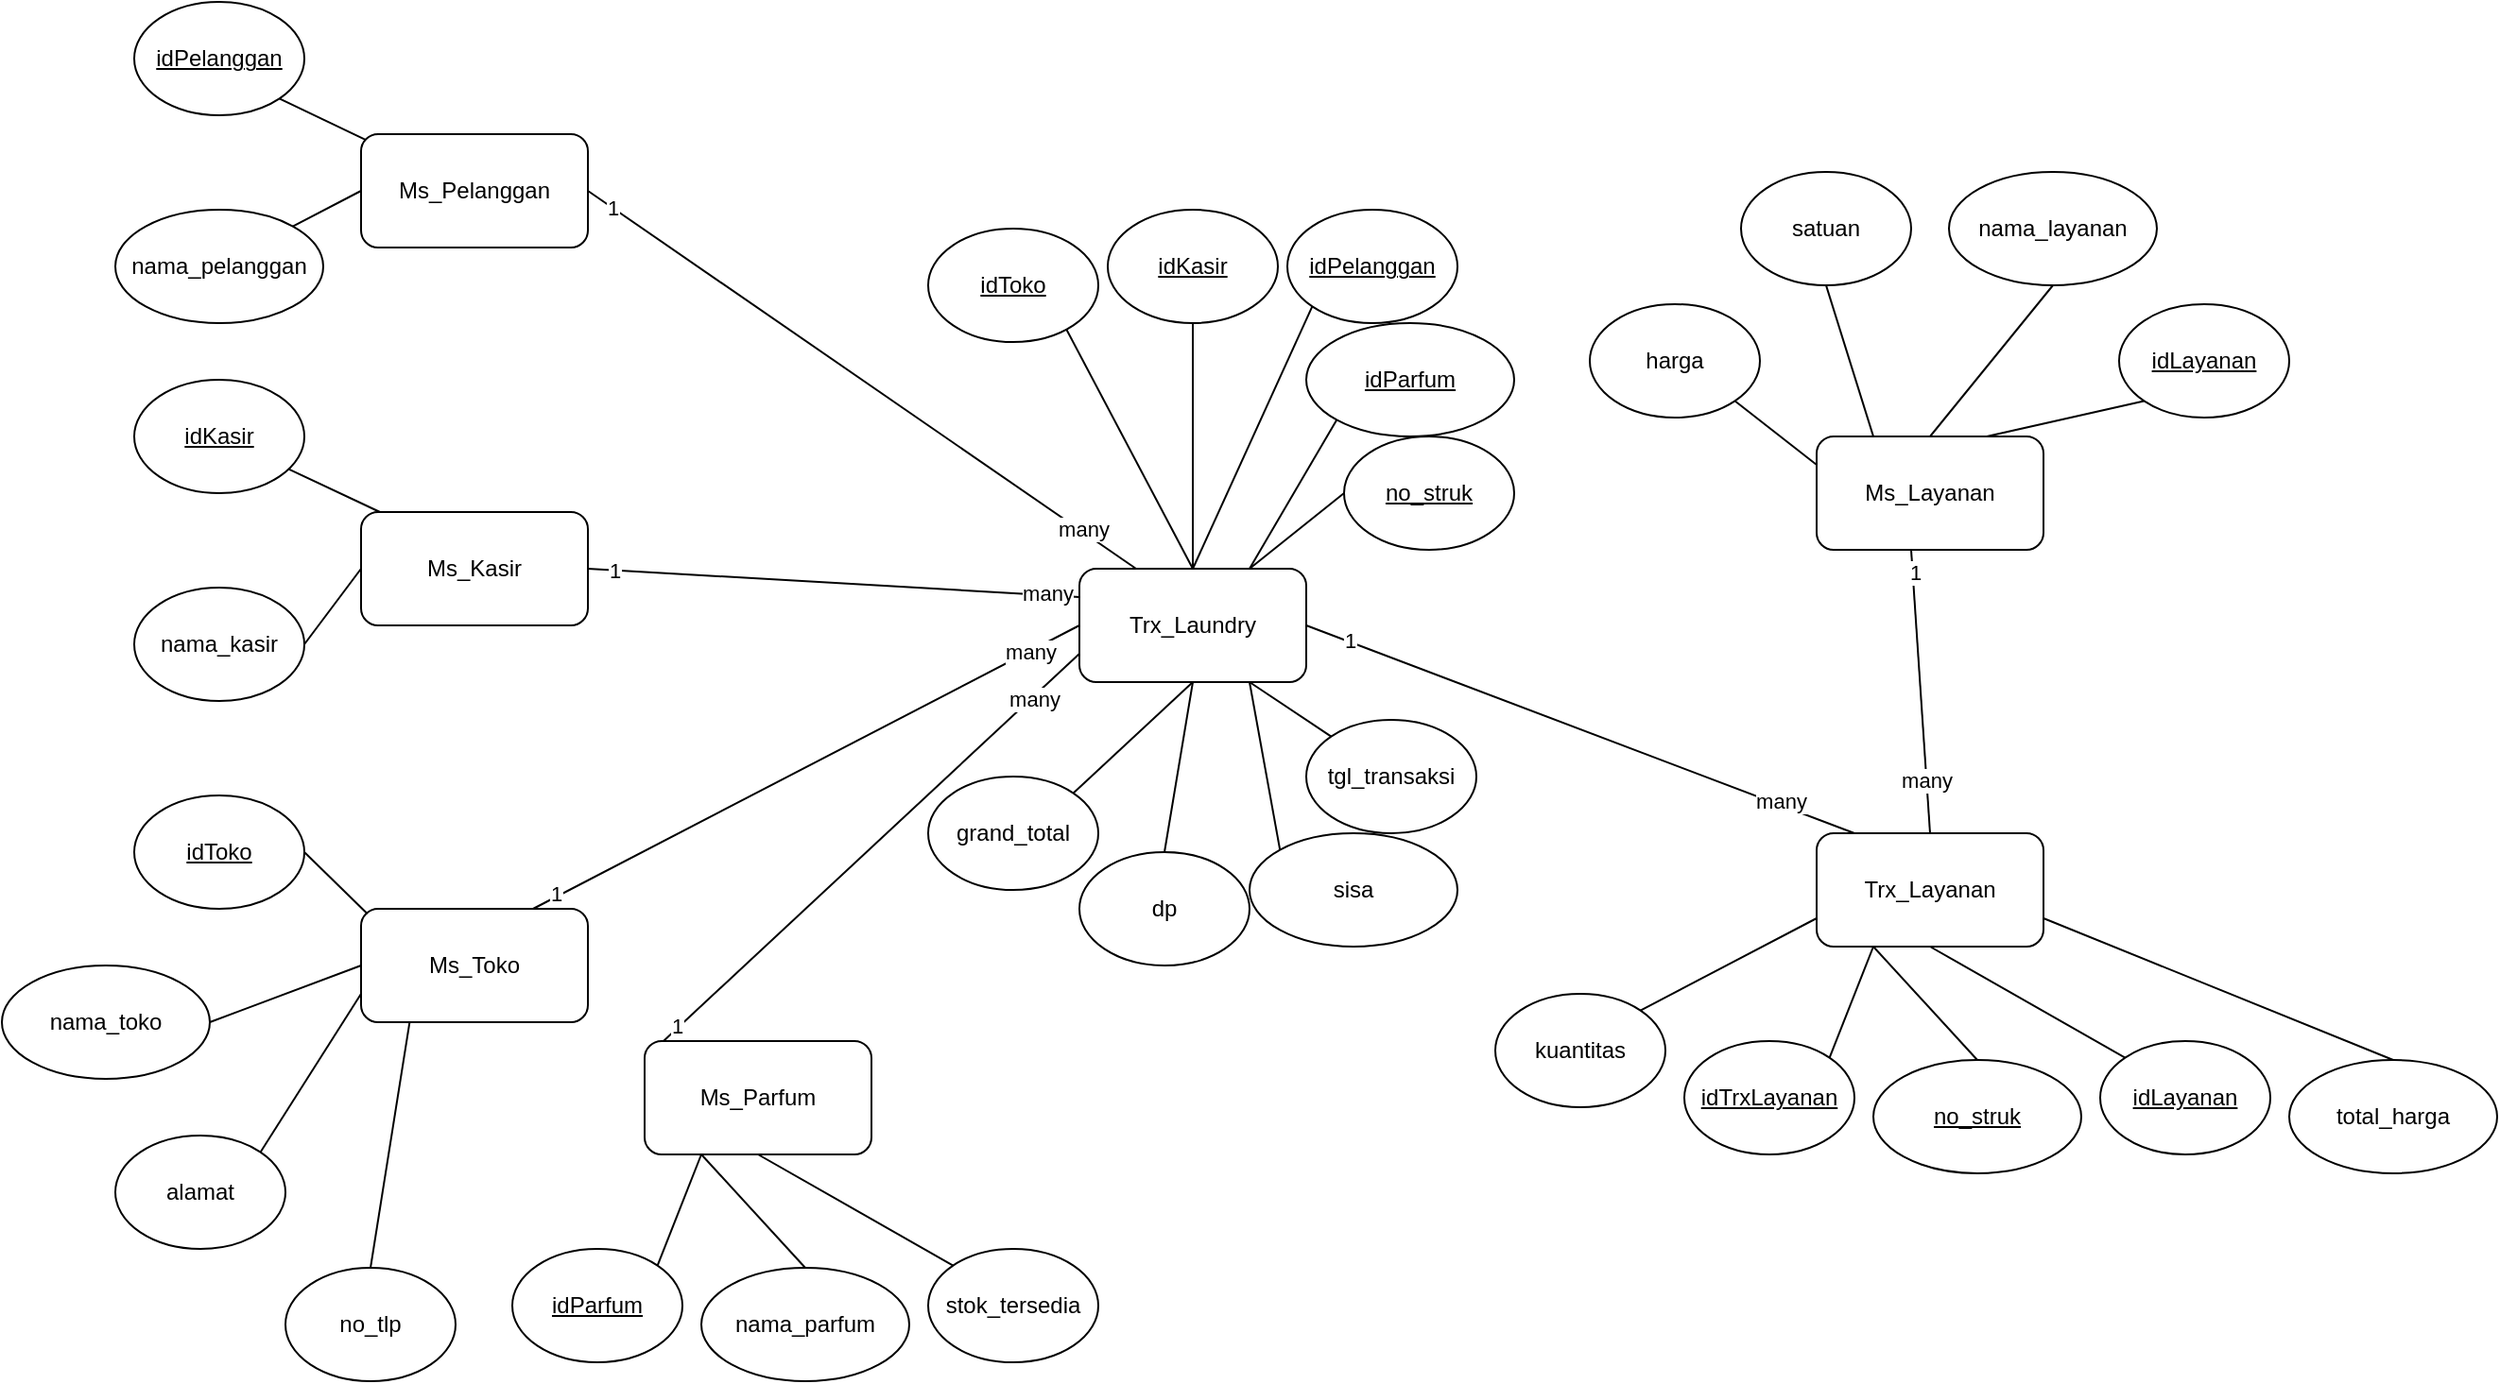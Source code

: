 <mxfile version="26.2.14">
  <diagram name="Page-1" id="iAphezOFa99UJ-oBuJiD">
    <mxGraphModel dx="1608" dy="478" grid="1" gridSize="10" guides="1" tooltips="1" connect="1" arrows="1" fold="1" page="1" pageScale="1" pageWidth="827" pageHeight="1169" math="0" shadow="0">
      <root>
        <mxCell id="0" />
        <mxCell id="1" parent="0" />
        <mxCell id="r8Es6xXApmwAonsLgORS-1" value="Ms_Kasir" style="rounded=1;whiteSpace=wrap;html=1;" vertex="1" parent="1">
          <mxGeometry x="160" y="270" width="120" height="60" as="geometry" />
        </mxCell>
        <mxCell id="r8Es6xXApmwAonsLgORS-2" value="&lt;u&gt;idKasir&lt;/u&gt;" style="ellipse;whiteSpace=wrap;html=1;" vertex="1" parent="1">
          <mxGeometry x="40" y="200" width="90" height="60" as="geometry" />
        </mxCell>
        <mxCell id="r8Es6xXApmwAonsLgORS-3" value="nama_kasir" style="ellipse;whiteSpace=wrap;html=1;" vertex="1" parent="1">
          <mxGeometry x="40" y="310" width="90" height="60" as="geometry" />
        </mxCell>
        <mxCell id="r8Es6xXApmwAonsLgORS-4" value="Ms_Pelanggan" style="rounded=1;whiteSpace=wrap;html=1;" vertex="1" parent="1">
          <mxGeometry x="160" y="70" width="120" height="60" as="geometry" />
        </mxCell>
        <mxCell id="r8Es6xXApmwAonsLgORS-5" value="&lt;u&gt;idPelanggan&lt;/u&gt;" style="ellipse;whiteSpace=wrap;html=1;" vertex="1" parent="1">
          <mxGeometry x="40" width="90" height="60" as="geometry" />
        </mxCell>
        <mxCell id="r8Es6xXApmwAonsLgORS-6" value="nama_pelanggan" style="ellipse;whiteSpace=wrap;html=1;" vertex="1" parent="1">
          <mxGeometry x="30" y="110" width="110" height="60" as="geometry" />
        </mxCell>
        <mxCell id="r8Es6xXApmwAonsLgORS-7" value="Ms_Toko" style="rounded=1;whiteSpace=wrap;html=1;" vertex="1" parent="1">
          <mxGeometry x="160" y="480" width="120" height="60" as="geometry" />
        </mxCell>
        <mxCell id="r8Es6xXApmwAonsLgORS-8" value="&lt;u&gt;idToko&lt;/u&gt;" style="ellipse;whiteSpace=wrap;html=1;" vertex="1" parent="1">
          <mxGeometry x="40" y="420" width="90" height="60" as="geometry" />
        </mxCell>
        <mxCell id="r8Es6xXApmwAonsLgORS-9" value="nama_toko" style="ellipse;whiteSpace=wrap;html=1;" vertex="1" parent="1">
          <mxGeometry x="-30" y="510" width="110" height="60" as="geometry" />
        </mxCell>
        <mxCell id="r8Es6xXApmwAonsLgORS-10" value="alamat" style="ellipse;whiteSpace=wrap;html=1;" vertex="1" parent="1">
          <mxGeometry x="30" y="600" width="90" height="60" as="geometry" />
        </mxCell>
        <mxCell id="r8Es6xXApmwAonsLgORS-11" value="no_tlp" style="ellipse;whiteSpace=wrap;html=1;" vertex="1" parent="1">
          <mxGeometry x="120" y="670" width="90" height="60" as="geometry" />
        </mxCell>
        <mxCell id="r8Es6xXApmwAonsLgORS-13" value="" style="endArrow=none;html=1;rounded=0;exitX=1;exitY=0.5;exitDx=0;exitDy=0;entryX=0;entryY=0.5;entryDx=0;entryDy=0;" edge="1" parent="1" source="r8Es6xXApmwAonsLgORS-9" target="r8Es6xXApmwAonsLgORS-7">
          <mxGeometry width="50" height="50" relative="1" as="geometry">
            <mxPoint x="360" y="580" as="sourcePoint" />
            <mxPoint x="410" y="530" as="targetPoint" />
            <Array as="points" />
          </mxGeometry>
        </mxCell>
        <mxCell id="r8Es6xXApmwAonsLgORS-14" value="" style="endArrow=none;html=1;rounded=0;exitX=1;exitY=0;exitDx=0;exitDy=0;entryX=0;entryY=0.75;entryDx=0;entryDy=0;" edge="1" parent="1" source="r8Es6xXApmwAonsLgORS-10" target="r8Es6xXApmwAonsLgORS-7">
          <mxGeometry width="50" height="50" relative="1" as="geometry">
            <mxPoint x="120" y="630" as="sourcePoint" />
            <mxPoint x="150" y="550" as="targetPoint" />
          </mxGeometry>
        </mxCell>
        <mxCell id="r8Es6xXApmwAonsLgORS-15" value="" style="endArrow=none;html=1;rounded=0;exitX=0.5;exitY=0;exitDx=0;exitDy=0;entryX=0.214;entryY=1.001;entryDx=0;entryDy=0;entryPerimeter=0;" edge="1" parent="1" source="r8Es6xXApmwAonsLgORS-11" target="r8Es6xXApmwAonsLgORS-7">
          <mxGeometry width="50" height="50" relative="1" as="geometry">
            <mxPoint x="150" y="670" as="sourcePoint" />
            <mxPoint x="190" y="570" as="targetPoint" />
          </mxGeometry>
        </mxCell>
        <mxCell id="r8Es6xXApmwAonsLgORS-16" value="" style="endArrow=none;html=1;rounded=0;exitX=1;exitY=0.5;exitDx=0;exitDy=0;entryX=0.028;entryY=0.044;entryDx=0;entryDy=0;entryPerimeter=0;" edge="1" parent="1" source="r8Es6xXApmwAonsLgORS-8" target="r8Es6xXApmwAonsLgORS-7">
          <mxGeometry width="50" height="50" relative="1" as="geometry">
            <mxPoint x="120" y="460" as="sourcePoint" />
            <mxPoint x="170" y="410" as="targetPoint" />
          </mxGeometry>
        </mxCell>
        <mxCell id="r8Es6xXApmwAonsLgORS-17" value="" style="endArrow=none;html=1;rounded=0;" edge="1" parent="1" source="r8Es6xXApmwAonsLgORS-2">
          <mxGeometry width="50" height="50" relative="1" as="geometry">
            <mxPoint x="130" y="280" as="sourcePoint" />
            <mxPoint x="170" y="270" as="targetPoint" />
          </mxGeometry>
        </mxCell>
        <mxCell id="r8Es6xXApmwAonsLgORS-18" value="" style="endArrow=none;html=1;rounded=0;entryX=0;entryY=0.5;entryDx=0;entryDy=0;" edge="1" parent="1" target="r8Es6xXApmwAonsLgORS-1">
          <mxGeometry width="50" height="50" relative="1" as="geometry">
            <mxPoint x="130" y="340" as="sourcePoint" />
            <mxPoint x="180" y="290" as="targetPoint" />
          </mxGeometry>
        </mxCell>
        <mxCell id="r8Es6xXApmwAonsLgORS-19" value="" style="endArrow=none;html=1;rounded=0;entryX=0.017;entryY=0.047;entryDx=0;entryDy=0;entryPerimeter=0;exitX=1;exitY=1;exitDx=0;exitDy=0;" edge="1" parent="1" source="r8Es6xXApmwAonsLgORS-5" target="r8Es6xXApmwAonsLgORS-4">
          <mxGeometry width="50" height="50" relative="1" as="geometry">
            <mxPoint x="120" y="50" as="sourcePoint" />
            <mxPoint x="170" as="targetPoint" />
          </mxGeometry>
        </mxCell>
        <mxCell id="r8Es6xXApmwAonsLgORS-20" value="" style="endArrow=none;html=1;rounded=0;exitX=1;exitY=0;exitDx=0;exitDy=0;entryX=0;entryY=0.5;entryDx=0;entryDy=0;" edge="1" parent="1" source="r8Es6xXApmwAonsLgORS-6" target="r8Es6xXApmwAonsLgORS-4">
          <mxGeometry width="50" height="50" relative="1" as="geometry">
            <mxPoint x="130" y="160" as="sourcePoint" />
            <mxPoint x="180" y="110" as="targetPoint" />
          </mxGeometry>
        </mxCell>
        <mxCell id="r8Es6xXApmwAonsLgORS-21" value="Ms_Parfum" style="rounded=1;whiteSpace=wrap;html=1;" vertex="1" parent="1">
          <mxGeometry x="310" y="550" width="120" height="60" as="geometry" />
        </mxCell>
        <mxCell id="r8Es6xXApmwAonsLgORS-22" value="&lt;u&gt;idParfum&lt;/u&gt;" style="ellipse;whiteSpace=wrap;html=1;" vertex="1" parent="1">
          <mxGeometry x="240" y="660" width="90" height="60" as="geometry" />
        </mxCell>
        <mxCell id="r8Es6xXApmwAonsLgORS-23" value="nama_parfum" style="ellipse;whiteSpace=wrap;html=1;" vertex="1" parent="1">
          <mxGeometry x="340" y="670" width="110" height="60" as="geometry" />
        </mxCell>
        <mxCell id="r8Es6xXApmwAonsLgORS-24" value="stok_tersedia" style="ellipse;whiteSpace=wrap;html=1;" vertex="1" parent="1">
          <mxGeometry x="460" y="660" width="90" height="60" as="geometry" />
        </mxCell>
        <mxCell id="r8Es6xXApmwAonsLgORS-26" value="" style="endArrow=none;html=1;rounded=0;exitX=0.5;exitY=0;exitDx=0;exitDy=0;entryX=0.25;entryY=1;entryDx=0;entryDy=0;" edge="1" parent="1" source="r8Es6xXApmwAonsLgORS-23" target="r8Es6xXApmwAonsLgORS-21">
          <mxGeometry width="50" height="50" relative="1" as="geometry">
            <mxPoint x="581" y="650" as="sourcePoint" />
            <mxPoint x="631" y="600" as="targetPoint" />
            <Array as="points" />
          </mxGeometry>
        </mxCell>
        <mxCell id="r8Es6xXApmwAonsLgORS-27" value="" style="endArrow=none;html=1;rounded=0;exitX=0;exitY=0;exitDx=0;exitDy=0;entryX=0.5;entryY=1;entryDx=0;entryDy=0;" edge="1" parent="1" source="r8Es6xXApmwAonsLgORS-24" target="r8Es6xXApmwAonsLgORS-21">
          <mxGeometry width="50" height="50" relative="1" as="geometry">
            <mxPoint x="341" y="700" as="sourcePoint" />
            <mxPoint x="371" y="620" as="targetPoint" />
          </mxGeometry>
        </mxCell>
        <mxCell id="r8Es6xXApmwAonsLgORS-29" value="" style="endArrow=none;html=1;rounded=0;exitX=1;exitY=0;exitDx=0;exitDy=0;entryX=0.25;entryY=1;entryDx=0;entryDy=0;" edge="1" parent="1" source="r8Es6xXApmwAonsLgORS-22" target="r8Es6xXApmwAonsLgORS-21">
          <mxGeometry width="50" height="50" relative="1" as="geometry">
            <mxPoint x="341" y="530" as="sourcePoint" />
            <mxPoint x="391" y="480" as="targetPoint" />
          </mxGeometry>
        </mxCell>
        <mxCell id="r8Es6xXApmwAonsLgORS-30" value="Ms_Layanan" style="rounded=1;whiteSpace=wrap;html=1;" vertex="1" parent="1">
          <mxGeometry x="930" y="230" width="120" height="60" as="geometry" />
        </mxCell>
        <mxCell id="r8Es6xXApmwAonsLgORS-31" value="&lt;u&gt;idLayanan&lt;/u&gt;" style="ellipse;whiteSpace=wrap;html=1;" vertex="1" parent="1">
          <mxGeometry x="1090" y="160" width="90" height="60" as="geometry" />
        </mxCell>
        <mxCell id="r8Es6xXApmwAonsLgORS-32" value="nama_layanan" style="ellipse;whiteSpace=wrap;html=1;" vertex="1" parent="1">
          <mxGeometry x="1000" y="90" width="110" height="60" as="geometry" />
        </mxCell>
        <mxCell id="r8Es6xXApmwAonsLgORS-33" value="satuan" style="ellipse;whiteSpace=wrap;html=1;" vertex="1" parent="1">
          <mxGeometry x="890" y="90" width="90" height="60" as="geometry" />
        </mxCell>
        <mxCell id="r8Es6xXApmwAonsLgORS-34" value="" style="endArrow=none;html=1;rounded=0;exitX=0.5;exitY=1;exitDx=0;exitDy=0;entryX=0.5;entryY=0;entryDx=0;entryDy=0;" edge="1" parent="1" source="r8Es6xXApmwAonsLgORS-32" target="r8Es6xXApmwAonsLgORS-30">
          <mxGeometry width="50" height="50" relative="1" as="geometry">
            <mxPoint x="1130" y="330" as="sourcePoint" />
            <mxPoint x="1180" y="280" as="targetPoint" />
            <Array as="points" />
          </mxGeometry>
        </mxCell>
        <mxCell id="r8Es6xXApmwAonsLgORS-35" value="" style="endArrow=none;html=1;rounded=0;exitX=0.5;exitY=1;exitDx=0;exitDy=0;entryX=0.25;entryY=0;entryDx=0;entryDy=0;" edge="1" parent="1" source="r8Es6xXApmwAonsLgORS-33" target="r8Es6xXApmwAonsLgORS-30">
          <mxGeometry width="50" height="50" relative="1" as="geometry">
            <mxPoint x="890" y="380" as="sourcePoint" />
            <mxPoint x="920" y="300" as="targetPoint" />
          </mxGeometry>
        </mxCell>
        <mxCell id="r8Es6xXApmwAonsLgORS-36" value="" style="endArrow=none;html=1;rounded=0;exitX=1;exitY=1;exitDx=0;exitDy=0;entryX=0;entryY=0.25;entryDx=0;entryDy=0;" edge="1" parent="1" target="r8Es6xXApmwAonsLgORS-30" source="r8Es6xXApmwAonsLgORS-38">
          <mxGeometry width="50" height="50" relative="1" as="geometry">
            <mxPoint x="935" y="420" as="sourcePoint" />
            <mxPoint x="960" y="320" as="targetPoint" />
          </mxGeometry>
        </mxCell>
        <mxCell id="r8Es6xXApmwAonsLgORS-37" value="" style="endArrow=none;html=1;rounded=0;exitX=0;exitY=1;exitDx=0;exitDy=0;entryX=0.75;entryY=0;entryDx=0;entryDy=0;" edge="1" parent="1" source="r8Es6xXApmwAonsLgORS-31" target="r8Es6xXApmwAonsLgORS-30">
          <mxGeometry width="50" height="50" relative="1" as="geometry">
            <mxPoint x="890" y="210" as="sourcePoint" />
            <mxPoint x="940" y="160" as="targetPoint" />
          </mxGeometry>
        </mxCell>
        <mxCell id="r8Es6xXApmwAonsLgORS-38" value="harga" style="ellipse;whiteSpace=wrap;html=1;" vertex="1" parent="1">
          <mxGeometry x="810" y="160" width="90" height="60" as="geometry" />
        </mxCell>
        <mxCell id="r8Es6xXApmwAonsLgORS-40" value="Trx_Laundry" style="rounded=1;whiteSpace=wrap;html=1;" vertex="1" parent="1">
          <mxGeometry x="540" y="300" width="120" height="60" as="geometry" />
        </mxCell>
        <mxCell id="r8Es6xXApmwAonsLgORS-41" value="&lt;u&gt;no_struk&lt;/u&gt;" style="ellipse;whiteSpace=wrap;html=1;" vertex="1" parent="1">
          <mxGeometry x="680" y="230" width="90" height="60" as="geometry" />
        </mxCell>
        <mxCell id="r8Es6xXApmwAonsLgORS-42" value="&lt;u&gt;idParfum&lt;/u&gt;" style="ellipse;whiteSpace=wrap;html=1;" vertex="1" parent="1">
          <mxGeometry x="660" y="170" width="110" height="60" as="geometry" />
        </mxCell>
        <mxCell id="r8Es6xXApmwAonsLgORS-43" value="&lt;u&gt;idPelanggan&lt;/u&gt;" style="ellipse;whiteSpace=wrap;html=1;" vertex="1" parent="1">
          <mxGeometry x="650" y="110" width="90" height="60" as="geometry" />
        </mxCell>
        <mxCell id="r8Es6xXApmwAonsLgORS-44" value="" style="endArrow=none;html=1;rounded=0;exitX=0;exitY=1;exitDx=0;exitDy=0;entryX=0.75;entryY=0;entryDx=0;entryDy=0;" edge="1" parent="1" source="r8Es6xXApmwAonsLgORS-42" target="r8Es6xXApmwAonsLgORS-40">
          <mxGeometry width="50" height="50" relative="1" as="geometry">
            <mxPoint x="800" y="370" as="sourcePoint" />
            <mxPoint x="850" y="320" as="targetPoint" />
            <Array as="points" />
          </mxGeometry>
        </mxCell>
        <mxCell id="r8Es6xXApmwAonsLgORS-45" value="" style="endArrow=none;html=1;rounded=0;exitX=0;exitY=1;exitDx=0;exitDy=0;entryX=0.5;entryY=0;entryDx=0;entryDy=0;" edge="1" parent="1" source="r8Es6xXApmwAonsLgORS-43" target="r8Es6xXApmwAonsLgORS-40">
          <mxGeometry width="50" height="50" relative="1" as="geometry">
            <mxPoint x="560" y="420" as="sourcePoint" />
            <mxPoint x="590" y="340" as="targetPoint" />
          </mxGeometry>
        </mxCell>
        <mxCell id="r8Es6xXApmwAonsLgORS-46" value="" style="endArrow=none;html=1;rounded=0;exitX=0.5;exitY=1;exitDx=0;exitDy=0;entryX=0.5;entryY=0;entryDx=0;entryDy=0;" edge="1" parent="1" target="r8Es6xXApmwAonsLgORS-40" source="r8Es6xXApmwAonsLgORS-48">
          <mxGeometry width="50" height="50" relative="1" as="geometry">
            <mxPoint x="605" y="460" as="sourcePoint" />
            <mxPoint x="630" y="360" as="targetPoint" />
          </mxGeometry>
        </mxCell>
        <mxCell id="r8Es6xXApmwAonsLgORS-47" value="" style="endArrow=none;html=1;rounded=0;exitX=0;exitY=0.5;exitDx=0;exitDy=0;entryX=0.75;entryY=0;entryDx=0;entryDy=0;" edge="1" parent="1" source="r8Es6xXApmwAonsLgORS-41" target="r8Es6xXApmwAonsLgORS-40">
          <mxGeometry width="50" height="50" relative="1" as="geometry">
            <mxPoint x="560" y="250" as="sourcePoint" />
            <mxPoint x="610" y="200" as="targetPoint" />
          </mxGeometry>
        </mxCell>
        <mxCell id="r8Es6xXApmwAonsLgORS-48" value="&lt;u&gt;idKasir&lt;/u&gt;" style="ellipse;whiteSpace=wrap;html=1;" vertex="1" parent="1">
          <mxGeometry x="555" y="110" width="90" height="60" as="geometry" />
        </mxCell>
        <mxCell id="r8Es6xXApmwAonsLgORS-50" value="" style="endArrow=none;html=1;rounded=0;exitX=0.5;exitY=0;exitDx=0;exitDy=0;entryX=0.5;entryY=0;entryDx=0;entryDy=0;" edge="1" parent="1" source="r8Es6xXApmwAonsLgORS-51" target="r8Es6xXApmwAonsLgORS-40">
          <mxGeometry width="50" height="50" relative="1" as="geometry">
            <mxPoint x="585" y="500" as="sourcePoint" />
            <mxPoint x="546" y="400" as="targetPoint" />
          </mxGeometry>
        </mxCell>
        <mxCell id="r8Es6xXApmwAonsLgORS-51" value="&lt;u&gt;idToko&lt;/u&gt;" style="ellipse;whiteSpace=wrap;html=1;" vertex="1" parent="1">
          <mxGeometry x="460" y="120" width="90" height="60" as="geometry" />
        </mxCell>
        <mxCell id="r8Es6xXApmwAonsLgORS-52" value="tgl_transaksi" style="ellipse;whiteSpace=wrap;html=1;" vertex="1" parent="1">
          <mxGeometry x="660" y="380" width="90" height="60" as="geometry" />
        </mxCell>
        <mxCell id="r8Es6xXApmwAonsLgORS-53" value="sisa" style="ellipse;whiteSpace=wrap;html=1;" vertex="1" parent="1">
          <mxGeometry x="630" y="440" width="110" height="60" as="geometry" />
        </mxCell>
        <mxCell id="r8Es6xXApmwAonsLgORS-54" value="dp" style="ellipse;whiteSpace=wrap;html=1;" vertex="1" parent="1">
          <mxGeometry x="540" y="450" width="90" height="60" as="geometry" />
        </mxCell>
        <mxCell id="r8Es6xXApmwAonsLgORS-55" value="" style="endArrow=none;html=1;rounded=0;exitX=0;exitY=0;exitDx=0;exitDy=0;entryX=0.75;entryY=1;entryDx=0;entryDy=0;" edge="1" parent="1" source="r8Es6xXApmwAonsLgORS-53" target="r8Es6xXApmwAonsLgORS-40">
          <mxGeometry width="50" height="50" relative="1" as="geometry">
            <mxPoint x="810" y="380" as="sourcePoint" />
            <mxPoint x="640" y="310" as="targetPoint" />
            <Array as="points" />
          </mxGeometry>
        </mxCell>
        <mxCell id="r8Es6xXApmwAonsLgORS-56" value="" style="endArrow=none;html=1;rounded=0;exitX=0.5;exitY=0;exitDx=0;exitDy=0;entryX=0.5;entryY=1;entryDx=0;entryDy=0;" edge="1" parent="1" source="r8Es6xXApmwAonsLgORS-54" target="r8Es6xXApmwAonsLgORS-40">
          <mxGeometry width="50" height="50" relative="1" as="geometry">
            <mxPoint x="570" y="430" as="sourcePoint" />
            <mxPoint x="610" y="310" as="targetPoint" />
          </mxGeometry>
        </mxCell>
        <mxCell id="r8Es6xXApmwAonsLgORS-57" value="" style="endArrow=none;html=1;rounded=0;exitX=1;exitY=0;exitDx=0;exitDy=0;entryX=0.5;entryY=1;entryDx=0;entryDy=0;" edge="1" parent="1" source="r8Es6xXApmwAonsLgORS-59" target="r8Es6xXApmwAonsLgORS-40">
          <mxGeometry width="50" height="50" relative="1" as="geometry">
            <mxPoint x="615" y="470" as="sourcePoint" />
            <mxPoint x="610" y="310" as="targetPoint" />
          </mxGeometry>
        </mxCell>
        <mxCell id="r8Es6xXApmwAonsLgORS-58" value="" style="endArrow=none;html=1;rounded=0;exitX=0;exitY=0;exitDx=0;exitDy=0;entryX=0.75;entryY=1;entryDx=0;entryDy=0;" edge="1" parent="1" source="r8Es6xXApmwAonsLgORS-52" target="r8Es6xXApmwAonsLgORS-40">
          <mxGeometry width="50" height="50" relative="1" as="geometry">
            <mxPoint x="570" y="260" as="sourcePoint" />
            <mxPoint x="640" y="310" as="targetPoint" />
          </mxGeometry>
        </mxCell>
        <mxCell id="r8Es6xXApmwAonsLgORS-59" value="grand_total" style="ellipse;whiteSpace=wrap;html=1;" vertex="1" parent="1">
          <mxGeometry x="460" y="410" width="90" height="60" as="geometry" />
        </mxCell>
        <mxCell id="r8Es6xXApmwAonsLgORS-62" value="Trx_Layanan" style="rounded=1;whiteSpace=wrap;html=1;" vertex="1" parent="1">
          <mxGeometry x="930" y="440" width="120" height="60" as="geometry" />
        </mxCell>
        <mxCell id="r8Es6xXApmwAonsLgORS-63" value="&lt;u&gt;idTrxLayanan&lt;/u&gt;" style="ellipse;whiteSpace=wrap;html=1;" vertex="1" parent="1">
          <mxGeometry x="860" y="550" width="90" height="60" as="geometry" />
        </mxCell>
        <mxCell id="r8Es6xXApmwAonsLgORS-64" value="&lt;u&gt;no_struk&lt;/u&gt;" style="ellipse;whiteSpace=wrap;html=1;" vertex="1" parent="1">
          <mxGeometry x="960" y="560" width="110" height="60" as="geometry" />
        </mxCell>
        <mxCell id="r8Es6xXApmwAonsLgORS-65" value="&lt;u&gt;idLayanan&lt;/u&gt;" style="ellipse;whiteSpace=wrap;html=1;" vertex="1" parent="1">
          <mxGeometry x="1080" y="550" width="90" height="60" as="geometry" />
        </mxCell>
        <mxCell id="r8Es6xXApmwAonsLgORS-66" value="" style="endArrow=none;html=1;rounded=0;exitX=0.5;exitY=0;exitDx=0;exitDy=0;entryX=0.25;entryY=1;entryDx=0;entryDy=0;" edge="1" parent="1" source="r8Es6xXApmwAonsLgORS-64" target="r8Es6xXApmwAonsLgORS-62">
          <mxGeometry width="50" height="50" relative="1" as="geometry">
            <mxPoint x="1201" y="540" as="sourcePoint" />
            <mxPoint x="1251" y="490" as="targetPoint" />
            <Array as="points" />
          </mxGeometry>
        </mxCell>
        <mxCell id="r8Es6xXApmwAonsLgORS-67" value="" style="endArrow=none;html=1;rounded=0;exitX=0;exitY=0;exitDx=0;exitDy=0;entryX=0.5;entryY=1;entryDx=0;entryDy=0;" edge="1" parent="1" source="r8Es6xXApmwAonsLgORS-65" target="r8Es6xXApmwAonsLgORS-62">
          <mxGeometry width="50" height="50" relative="1" as="geometry">
            <mxPoint x="961" y="590" as="sourcePoint" />
            <mxPoint x="991" y="510" as="targetPoint" />
          </mxGeometry>
        </mxCell>
        <mxCell id="r8Es6xXApmwAonsLgORS-68" value="" style="endArrow=none;html=1;rounded=0;exitX=1;exitY=0;exitDx=0;exitDy=0;entryX=0.25;entryY=1;entryDx=0;entryDy=0;" edge="1" parent="1" source="r8Es6xXApmwAonsLgORS-63" target="r8Es6xXApmwAonsLgORS-62">
          <mxGeometry width="50" height="50" relative="1" as="geometry">
            <mxPoint x="961" y="420" as="sourcePoint" />
            <mxPoint x="1011" y="370" as="targetPoint" />
          </mxGeometry>
        </mxCell>
        <mxCell id="r8Es6xXApmwAonsLgORS-69" value="kuantitas" style="ellipse;whiteSpace=wrap;html=1;" vertex="1" parent="1">
          <mxGeometry x="760" y="525" width="90" height="60" as="geometry" />
        </mxCell>
        <mxCell id="r8Es6xXApmwAonsLgORS-70" value="total_harga" style="ellipse;whiteSpace=wrap;html=1;" vertex="1" parent="1">
          <mxGeometry x="1180" y="560" width="110" height="60" as="geometry" />
        </mxCell>
        <mxCell id="r8Es6xXApmwAonsLgORS-71" value="" style="endArrow=none;html=1;rounded=0;exitX=0.5;exitY=0;exitDx=0;exitDy=0;entryX=1;entryY=0.75;entryDx=0;entryDy=0;" edge="1" parent="1" source="r8Es6xXApmwAonsLgORS-70" target="r8Es6xXApmwAonsLgORS-62">
          <mxGeometry width="50" height="50" relative="1" as="geometry">
            <mxPoint x="1211" y="540" as="sourcePoint" />
            <mxPoint x="970" y="500" as="targetPoint" />
            <Array as="points" />
          </mxGeometry>
        </mxCell>
        <mxCell id="r8Es6xXApmwAonsLgORS-72" value="" style="endArrow=none;html=1;rounded=0;exitX=1;exitY=0;exitDx=0;exitDy=0;entryX=0;entryY=0.75;entryDx=0;entryDy=0;" edge="1" parent="1" source="r8Es6xXApmwAonsLgORS-69" target="r8Es6xXApmwAonsLgORS-62">
          <mxGeometry width="50" height="50" relative="1" as="geometry">
            <mxPoint x="971" y="420" as="sourcePoint" />
            <mxPoint x="970" y="500" as="targetPoint" />
          </mxGeometry>
        </mxCell>
        <mxCell id="r8Es6xXApmwAonsLgORS-73" value="" style="endArrow=none;html=1;rounded=0;exitX=1;exitY=0.5;exitDx=0;exitDy=0;entryX=0.25;entryY=0;entryDx=0;entryDy=0;" edge="1" parent="1" source="r8Es6xXApmwAonsLgORS-4" target="r8Es6xXApmwAonsLgORS-40">
          <mxGeometry width="50" height="50" relative="1" as="geometry">
            <mxPoint x="280" y="150" as="sourcePoint" />
            <mxPoint x="330" y="100" as="targetPoint" />
          </mxGeometry>
        </mxCell>
        <mxCell id="r8Es6xXApmwAonsLgORS-74" value="1" style="edgeLabel;html=1;align=center;verticalAlign=middle;resizable=0;points=[];" vertex="1" connectable="0" parent="r8Es6xXApmwAonsLgORS-73">
          <mxGeometry x="-0.914" relative="1" as="geometry">
            <mxPoint as="offset" />
          </mxGeometry>
        </mxCell>
        <mxCell id="r8Es6xXApmwAonsLgORS-75" value="many" style="edgeLabel;html=1;align=center;verticalAlign=middle;resizable=0;points=[];" vertex="1" connectable="0" parent="r8Es6xXApmwAonsLgORS-73">
          <mxGeometry x="0.8" y="1" relative="1" as="geometry">
            <mxPoint as="offset" />
          </mxGeometry>
        </mxCell>
        <mxCell id="r8Es6xXApmwAonsLgORS-76" value="" style="endArrow=none;html=1;rounded=0;exitX=1;exitY=0.5;exitDx=0;exitDy=0;entryX=0;entryY=0.25;entryDx=0;entryDy=0;" edge="1" parent="1" source="r8Es6xXApmwAonsLgORS-1" target="r8Es6xXApmwAonsLgORS-40">
          <mxGeometry width="50" height="50" relative="1" as="geometry">
            <mxPoint x="290" y="300" as="sourcePoint" />
            <mxPoint x="340" y="250" as="targetPoint" />
          </mxGeometry>
        </mxCell>
        <mxCell id="r8Es6xXApmwAonsLgORS-77" value="1" style="edgeLabel;html=1;align=center;verticalAlign=middle;resizable=0;points=[];" vertex="1" connectable="0" parent="r8Es6xXApmwAonsLgORS-76">
          <mxGeometry x="-0.895" relative="1" as="geometry">
            <mxPoint as="offset" />
          </mxGeometry>
        </mxCell>
        <mxCell id="r8Es6xXApmwAonsLgORS-78" value="many" style="edgeLabel;html=1;align=center;verticalAlign=middle;resizable=0;points=[];" vertex="1" connectable="0" parent="r8Es6xXApmwAonsLgORS-76">
          <mxGeometry x="0.866" y="1" relative="1" as="geometry">
            <mxPoint as="offset" />
          </mxGeometry>
        </mxCell>
        <mxCell id="r8Es6xXApmwAonsLgORS-79" value="" style="endArrow=none;html=1;rounded=0;exitX=0.75;exitY=0;exitDx=0;exitDy=0;entryX=0;entryY=0.5;entryDx=0;entryDy=0;" edge="1" parent="1" target="r8Es6xXApmwAonsLgORS-40">
          <mxGeometry width="50" height="50" relative="1" as="geometry">
            <mxPoint x="251" y="480" as="sourcePoint" />
            <mxPoint x="321" y="430" as="targetPoint" />
          </mxGeometry>
        </mxCell>
        <mxCell id="r8Es6xXApmwAonsLgORS-80" value="1" style="edgeLabel;html=1;align=center;verticalAlign=middle;resizable=0;points=[];" vertex="1" connectable="0" parent="r8Es6xXApmwAonsLgORS-79">
          <mxGeometry x="-0.914" y="2" relative="1" as="geometry">
            <mxPoint as="offset" />
          </mxGeometry>
        </mxCell>
        <mxCell id="r8Es6xXApmwAonsLgORS-81" value="many" style="edgeLabel;html=1;align=center;verticalAlign=middle;resizable=0;points=[];" vertex="1" connectable="0" parent="r8Es6xXApmwAonsLgORS-79">
          <mxGeometry x="0.82" relative="1" as="geometry">
            <mxPoint as="offset" />
          </mxGeometry>
        </mxCell>
        <mxCell id="r8Es6xXApmwAonsLgORS-82" value="" style="endArrow=none;html=1;rounded=0;entryX=0;entryY=0.75;entryDx=0;entryDy=0;" edge="1" parent="1" target="r8Es6xXApmwAonsLgORS-40">
          <mxGeometry width="50" height="50" relative="1" as="geometry">
            <mxPoint x="320" y="550" as="sourcePoint" />
            <mxPoint x="370" y="500" as="targetPoint" />
          </mxGeometry>
        </mxCell>
        <mxCell id="r8Es6xXApmwAonsLgORS-83" value="1" style="edgeLabel;html=1;align=center;verticalAlign=middle;resizable=0;points=[];" vertex="1" connectable="0" parent="r8Es6xXApmwAonsLgORS-82">
          <mxGeometry x="-0.931" y="2" relative="1" as="geometry">
            <mxPoint as="offset" />
          </mxGeometry>
        </mxCell>
        <mxCell id="r8Es6xXApmwAonsLgORS-84" value="many" style="edgeLabel;html=1;align=center;verticalAlign=middle;resizable=0;points=[];" vertex="1" connectable="0" parent="r8Es6xXApmwAonsLgORS-82">
          <mxGeometry x="0.772" y="-1" relative="1" as="geometry">
            <mxPoint as="offset" />
          </mxGeometry>
        </mxCell>
        <mxCell id="r8Es6xXApmwAonsLgORS-85" value="" style="endArrow=none;html=1;rounded=0;entryX=1;entryY=0.5;entryDx=0;entryDy=0;" edge="1" parent="1" target="r8Es6xXApmwAonsLgORS-40">
          <mxGeometry width="50" height="50" relative="1" as="geometry">
            <mxPoint x="950" y="440" as="sourcePoint" />
            <mxPoint x="1000" y="390" as="targetPoint" />
          </mxGeometry>
        </mxCell>
        <mxCell id="r8Es6xXApmwAonsLgORS-86" value="many" style="edgeLabel;html=1;align=center;verticalAlign=middle;resizable=0;points=[];" vertex="1" connectable="0" parent="r8Es6xXApmwAonsLgORS-85">
          <mxGeometry x="-0.723" y="-2" relative="1" as="geometry">
            <mxPoint as="offset" />
          </mxGeometry>
        </mxCell>
        <mxCell id="r8Es6xXApmwAonsLgORS-87" value="1" style="edgeLabel;html=1;align=center;verticalAlign=middle;resizable=0;points=[];" vertex="1" connectable="0" parent="r8Es6xXApmwAonsLgORS-85">
          <mxGeometry x="0.848" y="-1" relative="1" as="geometry">
            <mxPoint as="offset" />
          </mxGeometry>
        </mxCell>
        <mxCell id="r8Es6xXApmwAonsLgORS-88" value="" style="endArrow=none;html=1;rounded=0;exitX=0.5;exitY=0;exitDx=0;exitDy=0;" edge="1" parent="1" source="r8Es6xXApmwAonsLgORS-62">
          <mxGeometry width="50" height="50" relative="1" as="geometry">
            <mxPoint x="930" y="340" as="sourcePoint" />
            <mxPoint x="980" y="290" as="targetPoint" />
          </mxGeometry>
        </mxCell>
        <mxCell id="r8Es6xXApmwAonsLgORS-89" value="1" style="edgeLabel;html=1;align=center;verticalAlign=middle;resizable=0;points=[];" vertex="1" connectable="0" parent="r8Es6xXApmwAonsLgORS-88">
          <mxGeometry x="0.843" y="-1" relative="1" as="geometry">
            <mxPoint as="offset" />
          </mxGeometry>
        </mxCell>
        <mxCell id="r8Es6xXApmwAonsLgORS-90" value="many" style="edgeLabel;html=1;align=center;verticalAlign=middle;resizable=0;points=[];" vertex="1" connectable="0" parent="r8Es6xXApmwAonsLgORS-88">
          <mxGeometry x="-0.627" relative="1" as="geometry">
            <mxPoint as="offset" />
          </mxGeometry>
        </mxCell>
      </root>
    </mxGraphModel>
  </diagram>
</mxfile>
